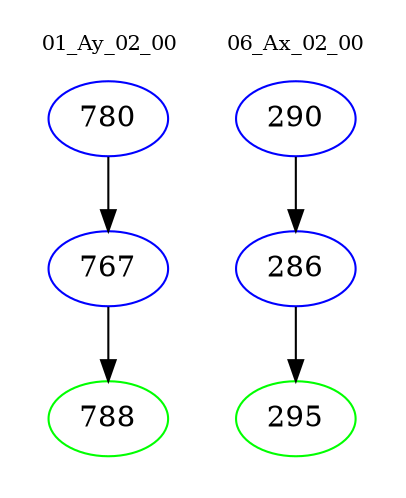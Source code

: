 digraph{
subgraph cluster_0 {
color = white
label = "01_Ay_02_00";
fontsize=10;
T0_780 [label="780", color="blue"]
T0_780 -> T0_767 [color="black"]
T0_767 [label="767", color="blue"]
T0_767 -> T0_788 [color="black"]
T0_788 [label="788", color="green"]
}
subgraph cluster_1 {
color = white
label = "06_Ax_02_00";
fontsize=10;
T1_290 [label="290", color="blue"]
T1_290 -> T1_286 [color="black"]
T1_286 [label="286", color="blue"]
T1_286 -> T1_295 [color="black"]
T1_295 [label="295", color="green"]
}
}
